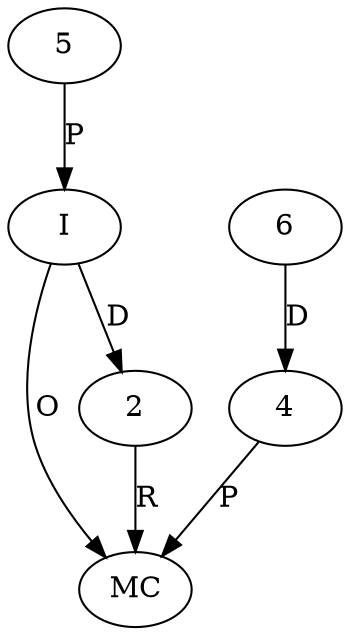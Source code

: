 digraph "AUG" {

  1 [ label="MC" s="append()" t="ToStringBuilder" l="117" ];
  2 [ t="ToStringBuilder" n="dummy_" ];
  3 [ label="I" t="ToStringBuilder" l="117" ];
  4 [ t="long[][]" n="array" ];
  5 [ t="Integer" v="null" n="base" ];
  6 [ t="null" v="null" ];
  2 -> 1 [ label="R" ];
  3 -> 1 [ label="O" ];
  4 -> 1 [ label="P" ];
  3 -> 2 [ label="D" ];
  5 -> 3 [ label="P" ];
  6 -> 4 [ label="D" ];
}

